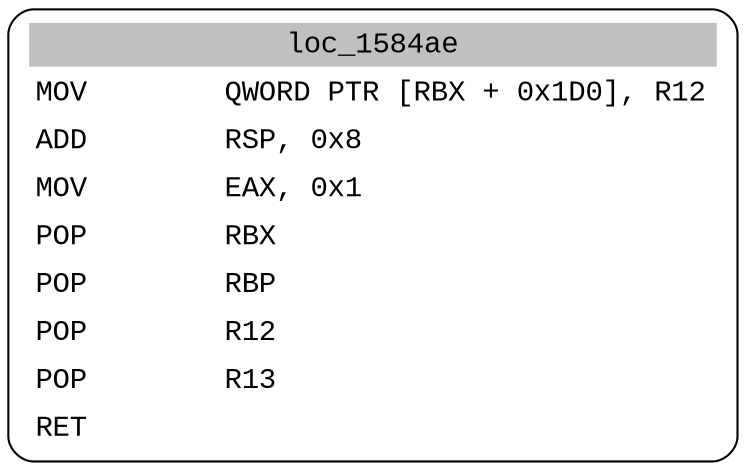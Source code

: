 digraph asm_graph {
1941 [
shape="Mrecord" fontname="Courier New"label =<<table border="0" cellborder="0" cellpadding="3"><tr><td align="center" colspan="2" bgcolor="grey">loc_1584ae</td></tr><tr><td align="left">MOV        QWORD PTR [RBX + 0x1D0], R12</td></tr><tr><td align="left">ADD        RSP, 0x8</td></tr><tr><td align="left">MOV        EAX, 0x1</td></tr><tr><td align="left">POP        RBX</td></tr><tr><td align="left">POP        RBP</td></tr><tr><td align="left">POP        R12</td></tr><tr><td align="left">POP        R13</td></tr><tr><td align="left">RET        </td></tr></table>> ];
}